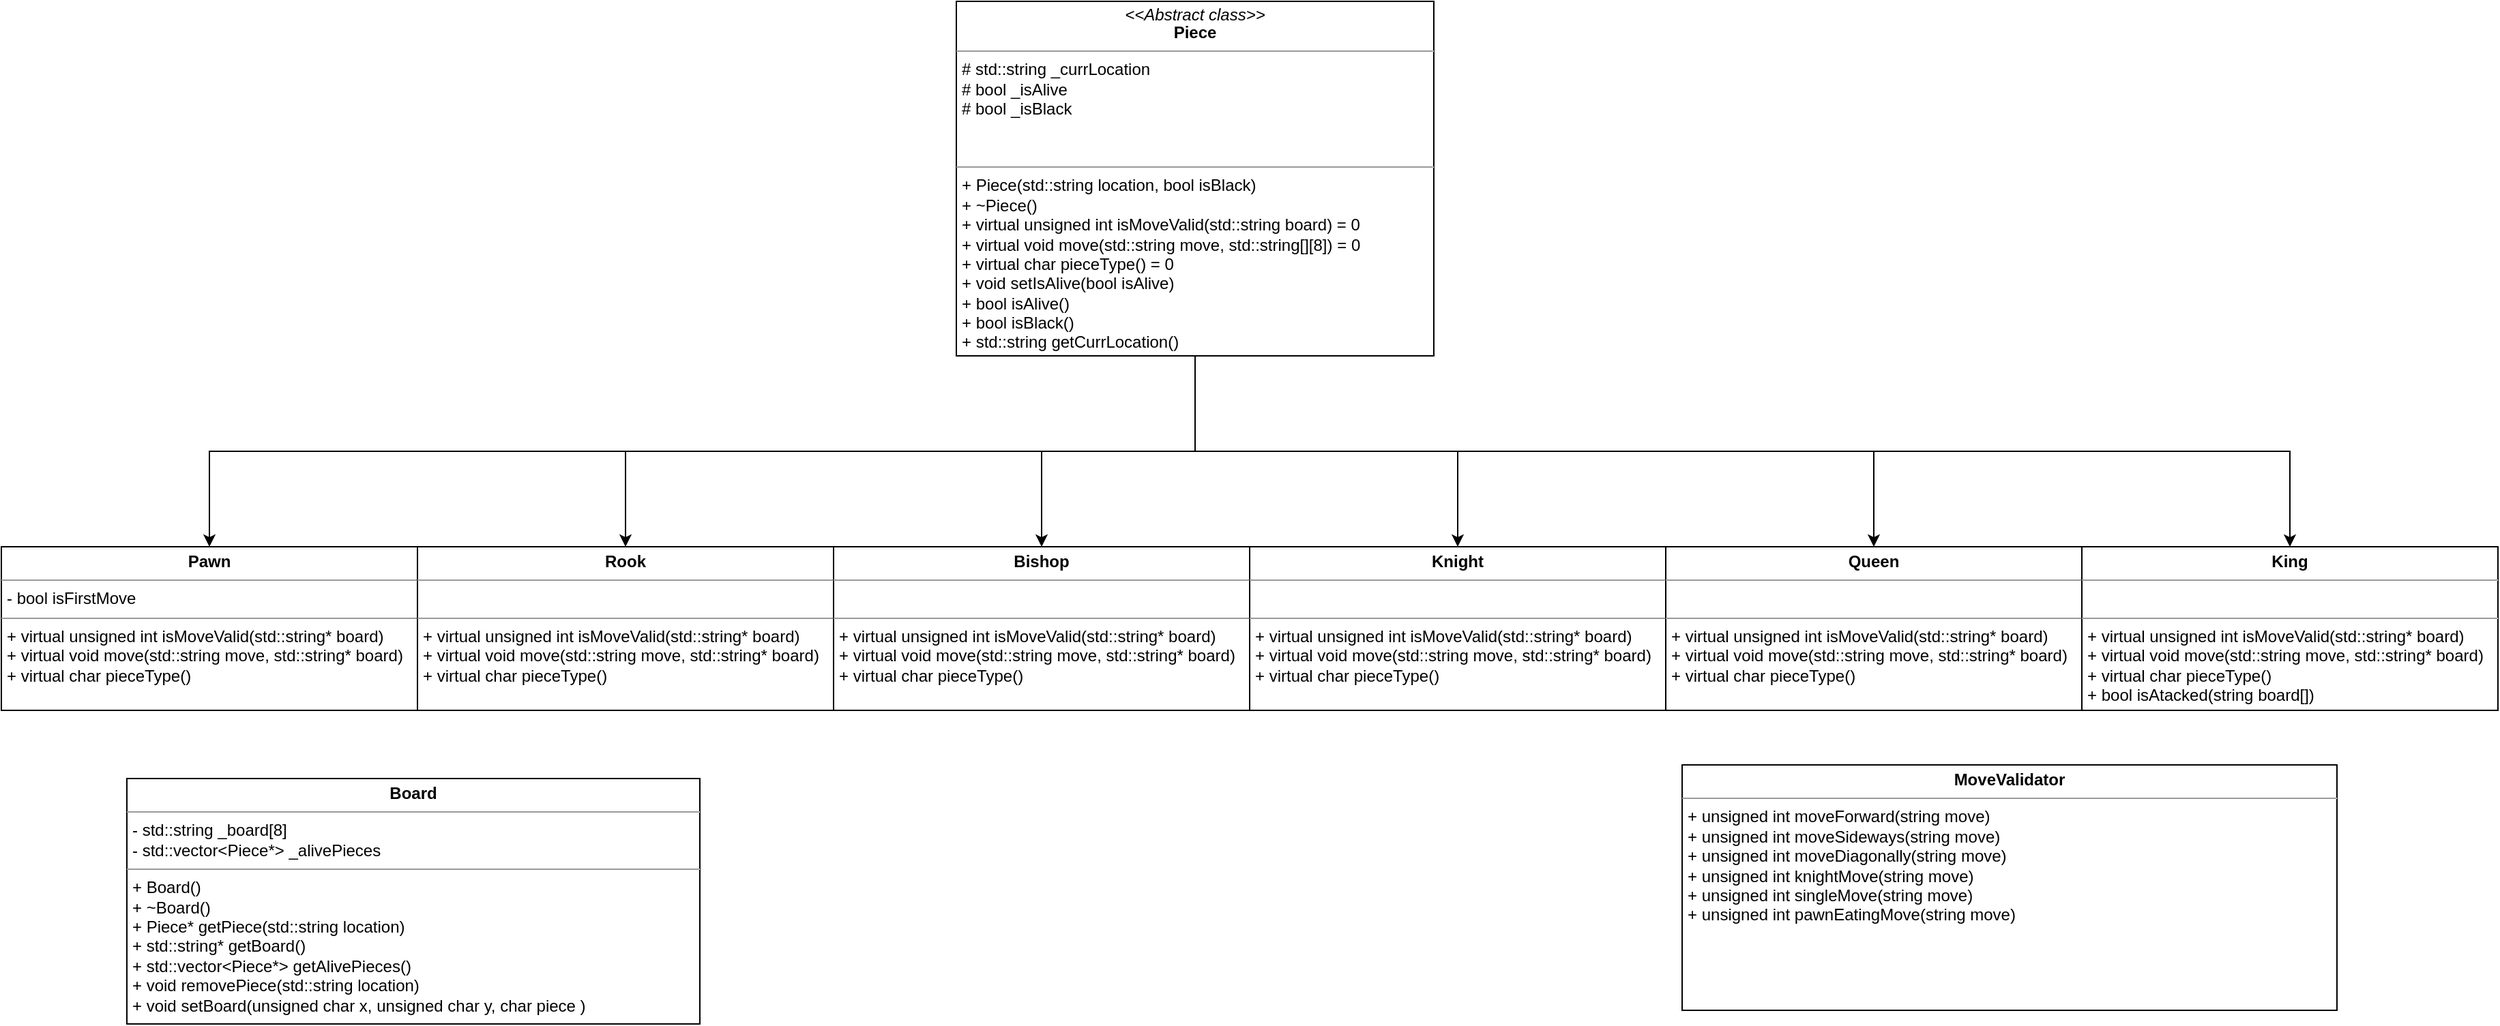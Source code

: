 <mxfile version="12.4.3" type="device" pages="1"><diagram name="Page-1" id="e7e014a7-5840-1c2e-5031-d8a46d1fe8dd"><mxGraphModel dx="1108" dy="1276" grid="1" gridSize="10" guides="1" tooltips="1" connect="1" arrows="1" fold="1" page="1" pageScale="1" pageWidth="1169" pageHeight="826" background="#ffffff" math="0" shadow="0"><root><mxCell id="0"/><mxCell id="1" parent="0"/><mxCell id="LSrlGs7exAtHTPxGZdLd-16" style="edgeStyle=orthogonalEdgeStyle;rounded=0;orthogonalLoop=1;jettySize=auto;html=1;exitX=0.5;exitY=1;exitDx=0;exitDy=0;entryX=0.5;entryY=0;entryDx=0;entryDy=0;" parent="1" source="kv-Ma-Y6rGg-TFnBjbIF-42" target="LSrlGs7exAtHTPxGZdLd-4" edge="1"><mxGeometry relative="1" as="geometry"/></mxCell><mxCell id="LSrlGs7exAtHTPxGZdLd-17" style="edgeStyle=orthogonalEdgeStyle;rounded=0;orthogonalLoop=1;jettySize=auto;html=1;exitX=0.5;exitY=1;exitDx=0;exitDy=0;" parent="1" source="kv-Ma-Y6rGg-TFnBjbIF-42" target="LSrlGs7exAtHTPxGZdLd-9" edge="1"><mxGeometry relative="1" as="geometry"/></mxCell><mxCell id="LSrlGs7exAtHTPxGZdLd-18" style="edgeStyle=orthogonalEdgeStyle;rounded=0;orthogonalLoop=1;jettySize=auto;html=1;exitX=0.5;exitY=1;exitDx=0;exitDy=0;" parent="1" source="kv-Ma-Y6rGg-TFnBjbIF-42" target="LSrlGs7exAtHTPxGZdLd-2" edge="1"><mxGeometry relative="1" as="geometry"/></mxCell><mxCell id="LSrlGs7exAtHTPxGZdLd-19" style="edgeStyle=orthogonalEdgeStyle;rounded=0;orthogonalLoop=1;jettySize=auto;html=1;exitX=0.5;exitY=1;exitDx=0;exitDy=0;entryX=0.5;entryY=0;entryDx=0;entryDy=0;" parent="1" source="kv-Ma-Y6rGg-TFnBjbIF-42" target="kv-Ma-Y6rGg-TFnBjbIF-43" edge="1"><mxGeometry relative="1" as="geometry"/></mxCell><mxCell id="LSrlGs7exAtHTPxGZdLd-20" style="edgeStyle=orthogonalEdgeStyle;rounded=0;orthogonalLoop=1;jettySize=auto;html=1;exitX=0.5;exitY=1;exitDx=0;exitDy=0;" parent="1" source="kv-Ma-Y6rGg-TFnBjbIF-42" target="LSrlGs7exAtHTPxGZdLd-13" edge="1"><mxGeometry relative="1" as="geometry"/></mxCell><mxCell id="LSrlGs7exAtHTPxGZdLd-21" style="edgeStyle=orthogonalEdgeStyle;rounded=0;orthogonalLoop=1;jettySize=auto;html=1;exitX=0.5;exitY=1;exitDx=0;exitDy=0;" parent="1" source="kv-Ma-Y6rGg-TFnBjbIF-42" target="LSrlGs7exAtHTPxGZdLd-15" edge="1"><mxGeometry relative="1" as="geometry"/></mxCell><mxCell id="kv-Ma-Y6rGg-TFnBjbIF-42" value="&lt;p style=&quot;margin: 4px 0px 0px ; text-align: center ; line-height: 110%&quot;&gt;&lt;i&gt;&amp;lt;&amp;lt;Abstract class&amp;gt;&amp;gt;&lt;/i&gt;&lt;br&gt;&lt;b&gt;Piece&lt;/b&gt;&lt;/p&gt;&lt;hr size=&quot;1&quot;&gt;&lt;p style=&quot;margin: 0px ; margin-left: 4px&quot;&gt;# std::string _currLocation&lt;br&gt;# bool _isAlive&lt;/p&gt;&lt;p style=&quot;margin: 0px ; margin-left: 4px&quot;&gt;# bool _isBlack&lt;/p&gt;&lt;p style=&quot;margin: 0px ; margin-left: 4px&quot;&gt;&lt;br&gt;&lt;/p&gt;&lt;p style=&quot;margin: 0px ; margin-left: 4px&quot;&gt;&lt;br&gt;&lt;/p&gt;&lt;hr size=&quot;1&quot;&gt;&lt;p style=&quot;margin: 0px ; margin-left: 4px&quot;&gt;+ Piece(std::string location, bool isBlack)&lt;/p&gt;&lt;p style=&quot;margin: 0px ; margin-left: 4px&quot;&gt;+ ~Piece()&lt;/p&gt;&lt;p style=&quot;margin: 0px ; margin-left: 4px&quot;&gt;+ virtual unsigned int isMoveValid(std::string board) = 0&lt;br&gt;+ virtual void move(std::string move, std::string[][8]) = 0&lt;/p&gt;&lt;p style=&quot;margin: 0px ; margin-left: 4px&quot;&gt;+ virtual char pieceType() = 0&lt;/p&gt;&lt;p style=&quot;margin: 0px ; margin-left: 4px&quot;&gt;+ void setIsAlive(bool isAlive)&lt;/p&gt;&lt;p style=&quot;margin: 0px ; margin-left: 4px&quot;&gt;+ bool isAlive()&lt;/p&gt;&lt;p style=&quot;margin: 0px ; margin-left: 4px&quot;&gt;+ bool isBlack()&lt;/p&gt;&lt;p style=&quot;margin: 0px ; margin-left: 4px&quot;&gt;+ std::string getCurrLocation()&lt;/p&gt;" style="verticalAlign=top;align=left;overflow=fill;fontSize=12;fontFamily=Helvetica;html=1;" parent="1" vertex="1"><mxGeometry x="980" y="-800" width="350" height="260" as="geometry"/></mxCell><mxCell id="kv-Ma-Y6rGg-TFnBjbIF-43" value="&lt;p style=&quot;margin: 0px ; margin-top: 4px ; text-align: center&quot;&gt;&lt;b&gt;Pawn&lt;/b&gt;&lt;/p&gt;&lt;hr size=&quot;1&quot;&gt;&lt;p style=&quot;margin: 0px ; margin-left: 4px&quot;&gt;- bool isFirstMove&lt;/p&gt;&lt;hr size=&quot;1&quot;&gt;&lt;p style=&quot;margin: 0px 0px 0px 4px&quot;&gt;+ virtual unsigned int isMoveValid(std::string* board)&lt;br&gt;+ virtual void move(std::string move, std::string* board)&lt;/p&gt;&lt;p style=&quot;margin: 0px 0px 0px 4px&quot;&gt;+ virtual char pieceType()&amp;nbsp;&lt;/p&gt;" style="verticalAlign=top;align=left;overflow=fill;fontSize=12;fontFamily=Helvetica;html=1;" parent="1" vertex="1"><mxGeometry x="280" y="-400" width="305" height="120" as="geometry"/></mxCell><mxCell id="kv-Ma-Y6rGg-TFnBjbIF-46" value="&lt;p style=&quot;margin: 0px ; margin-top: 4px ; text-align: center&quot;&gt;&lt;b&gt;Board&lt;/b&gt;&lt;/p&gt;&lt;hr size=&quot;1&quot;&gt;&lt;p style=&quot;margin: 0px ; margin-left: 4px&quot;&gt;- std::string _board[8]&lt;/p&gt;&lt;p style=&quot;margin: 0px ; margin-left: 4px&quot;&gt;- std::vector&amp;lt;Piece*&amp;gt; _alivePieces&lt;/p&gt;&lt;hr size=&quot;1&quot;&gt;&lt;p style=&quot;margin: 0px ; margin-left: 4px&quot;&gt;+ Board()&lt;/p&gt;&lt;p style=&quot;margin: 0px ; margin-left: 4px&quot;&gt;+ ~Board()&lt;/p&gt;&lt;p style=&quot;margin: 0px ; margin-left: 4px&quot;&gt;+ Piece* getPiece(std::string location)&lt;/p&gt;&lt;p style=&quot;margin: 0px ; margin-left: 4px&quot;&gt;+ std::string* getBoard()&lt;/p&gt;&lt;p style=&quot;margin: 0px ; margin-left: 4px&quot;&gt;+ std::vector&amp;lt;Piece*&amp;gt; getAlivePieces()&lt;/p&gt;&lt;p style=&quot;margin: 0px ; margin-left: 4px&quot;&gt;+ void removePiece(std::string location)&lt;/p&gt;&lt;p style=&quot;margin: 0px ; margin-left: 4px&quot;&gt;+ void setBoard(unsigned char x, unsigned char y, char piece )&lt;/p&gt;&lt;p style=&quot;margin: 0px ; margin-left: 4px&quot;&gt;&lt;br&gt;&lt;/p&gt;&lt;p style=&quot;margin: 0px ; margin-left: 4px&quot;&gt;&lt;br&gt;&lt;/p&gt;&lt;p style=&quot;margin: 0px ; margin-left: 4px&quot;&gt;&lt;br&gt;&lt;/p&gt;" style="verticalAlign=top;align=left;overflow=fill;fontSize=12;fontFamily=Helvetica;html=1;" parent="1" vertex="1"><mxGeometry x="372" y="-230" width="420" height="180" as="geometry"/></mxCell><mxCell id="kv-Ma-Y6rGg-TFnBjbIF-47" value="&lt;p style=&quot;margin: 0px ; margin-top: 4px ; text-align: center&quot;&gt;&lt;b&gt;MoveValidator&lt;/b&gt;&lt;/p&gt;&lt;hr size=&quot;1&quot;&gt;&lt;p style=&quot;margin: 0px ; margin-left: 4px&quot;&gt;&lt;/p&gt;&lt;p style=&quot;margin: 0px ; margin-left: 4px&quot;&gt;+ unsigned int moveForward(string move)&lt;/p&gt;&lt;p style=&quot;margin: 0px ; margin-left: 4px&quot;&gt;+ unsigned int moveSideways(string move)&lt;br&gt;&lt;/p&gt;&lt;p style=&quot;margin: 0px ; margin-left: 4px&quot;&gt;+ unsigned int moveDiagonally(string move)&lt;br&gt;&lt;/p&gt;&lt;p style=&quot;margin: 0px ; margin-left: 4px&quot;&gt;+ unsigned int knightMove(string move)&lt;br&gt;&lt;/p&gt;&lt;p style=&quot;margin: 0px ; margin-left: 4px&quot;&gt;+ unsigned int singleMove(string move)&lt;/p&gt;&lt;p style=&quot;margin: 0px ; margin-left: 4px&quot;&gt;+ unsigned int pawnEatingMove(string move)&lt;br&gt;&lt;/p&gt;&lt;p style=&quot;margin: 0px ; margin-left: 4px&quot;&gt;&lt;br&gt;&lt;/p&gt;&lt;p style=&quot;margin: 0px ; margin-left: 4px&quot;&gt;&lt;br&gt;&lt;/p&gt;" style="verticalAlign=top;align=left;overflow=fill;fontSize=12;fontFamily=Helvetica;html=1;" parent="1" vertex="1"><mxGeometry x="1512" y="-240" width="480" height="180" as="geometry"/></mxCell><mxCell id="LSrlGs7exAtHTPxGZdLd-2" value="&lt;p style=&quot;margin: 0px ; margin-top: 4px ; text-align: center&quot;&gt;&lt;b&gt;Rook&lt;/b&gt;&lt;/p&gt;&lt;hr size=&quot;1&quot;&gt;&lt;p style=&quot;margin: 0px ; margin-left: 4px&quot;&gt;&lt;br&gt;&lt;/p&gt;&lt;hr size=&quot;1&quot;&gt;&lt;p style=&quot;margin: 0px 0px 0px 4px&quot;&gt;+ virtual unsigned int isMoveValid(std::string* board)&lt;br&gt;+ virtual void move(std::string move, std::string* board)&lt;/p&gt;&lt;p style=&quot;margin: 0px 0px 0px 4px&quot;&gt;+ virtual char pieceType()&amp;nbsp;&lt;/p&gt;" style="verticalAlign=top;align=left;overflow=fill;fontSize=12;fontFamily=Helvetica;html=1;" parent="1" vertex="1"><mxGeometry x="585" y="-400" width="305" height="120" as="geometry"/></mxCell><mxCell id="LSrlGs7exAtHTPxGZdLd-4" value="&lt;p style=&quot;margin: 0px ; margin-top: 4px ; text-align: center&quot;&gt;&lt;b&gt;Bishop&lt;/b&gt;&lt;/p&gt;&lt;hr size=&quot;1&quot;&gt;&lt;p style=&quot;margin: 0px ; margin-left: 4px&quot;&gt;&lt;br&gt;&lt;/p&gt;&lt;hr size=&quot;1&quot;&gt;&lt;p style=&quot;margin: 0px 0px 0px 4px&quot;&gt;+ virtual unsigned int isMoveValid(std::string* board)&lt;br&gt;+ virtual void move(std::string move, std::string* board)&lt;/p&gt;&lt;p style=&quot;margin: 0px 0px 0px 4px&quot;&gt;+ virtual char pieceType()&amp;nbsp;&lt;/p&gt;" style="verticalAlign=top;align=left;overflow=fill;fontSize=12;fontFamily=Helvetica;html=1;" parent="1" vertex="1"><mxGeometry x="890" y="-400" width="305" height="120" as="geometry"/></mxCell><mxCell id="LSrlGs7exAtHTPxGZdLd-9" value="&lt;p style=&quot;margin: 0px ; margin-top: 4px ; text-align: center&quot;&gt;&lt;b&gt;Knight&lt;/b&gt;&lt;/p&gt;&lt;hr size=&quot;1&quot;&gt;&lt;p style=&quot;margin: 0px ; margin-left: 4px&quot;&gt;&lt;br&gt;&lt;/p&gt;&lt;hr size=&quot;1&quot;&gt;&lt;p style=&quot;margin: 0px 0px 0px 4px&quot;&gt;+ virtual unsigned int isMoveValid(std::string* board)&lt;br&gt;+ virtual void move(std::string move, std::string* board)&lt;/p&gt;&lt;p style=&quot;margin: 0px ; margin-left: 4px&quot;&gt;&lt;span&gt;+ virtual char pieceType()&lt;/span&gt;&amp;nbsp;&lt;/p&gt;&lt;p style=&quot;margin: 0px ; margin-left: 4px&quot;&gt;&lt;br&gt;&lt;/p&gt;" style="verticalAlign=top;align=left;overflow=fill;fontSize=12;fontFamily=Helvetica;html=1;" parent="1" vertex="1"><mxGeometry x="1195" y="-400" width="305" height="120" as="geometry"/></mxCell><mxCell id="LSrlGs7exAtHTPxGZdLd-13" value="&lt;p style=&quot;margin: 0px ; margin-top: 4px ; text-align: center&quot;&gt;&lt;b&gt;Queen&lt;/b&gt;&lt;/p&gt;&lt;hr size=&quot;1&quot;&gt;&lt;p style=&quot;margin: 0px ; margin-left: 4px&quot;&gt;&lt;br&gt;&lt;/p&gt;&lt;hr size=&quot;1&quot;&gt;&lt;p style=&quot;margin: 0px 0px 0px 4px&quot;&gt;+ virtual unsigned int isMoveValid(std::string* board)&lt;br&gt;+ virtual void move(std::string move, std::string* board)&lt;/p&gt;&lt;p style=&quot;margin: 0px 0px 0px 4px&quot;&gt;+ virtual char pieceType()&amp;nbsp;&lt;/p&gt;" style="verticalAlign=top;align=left;overflow=fill;fontSize=12;fontFamily=Helvetica;html=1;" parent="1" vertex="1"><mxGeometry x="1500" y="-400" width="305" height="120" as="geometry"/></mxCell><mxCell id="LSrlGs7exAtHTPxGZdLd-15" value="&lt;p style=&quot;margin: 0px ; margin-top: 4px ; text-align: center&quot;&gt;&lt;b&gt;King&lt;/b&gt;&lt;/p&gt;&lt;hr size=&quot;1&quot;&gt;&lt;p style=&quot;margin: 0px ; margin-left: 4px&quot;&gt;&lt;br&gt;&lt;/p&gt;&lt;hr size=&quot;1&quot;&gt;&lt;p style=&quot;margin: 0px 0px 0px 4px&quot;&gt;+ virtual unsigned int isMoveValid(std::string* board)&lt;br&gt;+ virtual void move(std::string move, std::string* board)&lt;/p&gt;&lt;p style=&quot;margin: 0px 0px 0px 4px&quot;&gt;+ virtual char pieceType()&amp;nbsp;&lt;/p&gt;&lt;p style=&quot;margin: 0px ; margin-left: 4px&quot;&gt;+ bool isAtacked(string board[])&lt;br&gt;&lt;/p&gt;" style="verticalAlign=top;align=left;overflow=fill;fontSize=12;fontFamily=Helvetica;html=1;" parent="1" vertex="1"><mxGeometry x="1805" y="-400" width="305" height="120" as="geometry"/></mxCell></root></mxGraphModel></diagram></mxfile>